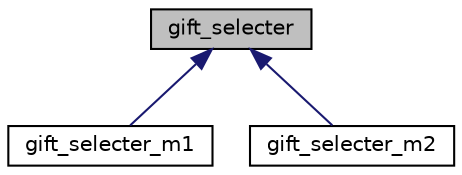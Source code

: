 digraph "gift_selecter"
{
  edge [fontname="Helvetica",fontsize="10",labelfontname="Helvetica",labelfontsize="10"];
  node [fontname="Helvetica",fontsize="10",shape=record];
  Node1 [label="gift_selecter",height=0.2,width=0.4,color="black", fillcolor="grey75", style="filled", fontcolor="black"];
  Node1 -> Node2 [dir="back",color="midnightblue",fontsize="10",style="solid",fontname="Helvetica"];
  Node2 [label="gift_selecter_m1",height=0.2,width=0.4,color="black", fillcolor="white", style="filled",URL="$classgift__selecter__m1.html",tooltip="class gift_selecter_1. "];
  Node1 -> Node3 [dir="back",color="midnightblue",fontsize="10",style="solid",fontname="Helvetica"];
  Node3 [label="gift_selecter_m2",height=0.2,width=0.4,color="black", fillcolor="white", style="filled",URL="$classgift__selecter__m2.html",tooltip="class gift_selecter_2. "];
}
